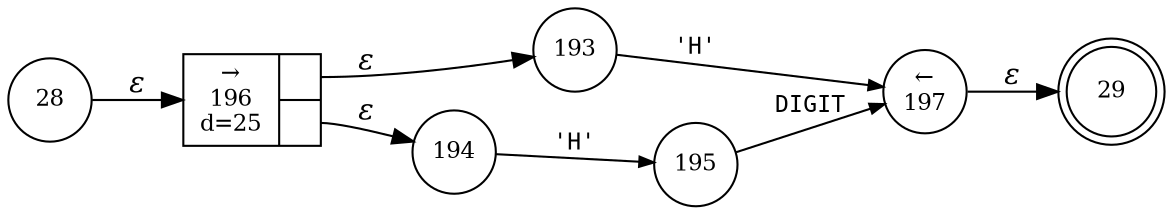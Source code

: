 digraph ATN {
rankdir=LR;
s29[fontsize=11, label="29", shape=doublecircle, fixedsize=true, width=.6];
s193[fontsize=11,label="193", shape=circle, fixedsize=true, width=.55, peripheries=1];
s194[fontsize=11,label="194", shape=circle, fixedsize=true, width=.55, peripheries=1];
s195[fontsize=11,label="195", shape=circle, fixedsize=true, width=.55, peripheries=1];
s196[fontsize=11,label="{&rarr;\n196\nd=25|{<p0>|<p1>}}", shape=record, fixedsize=false, peripheries=1];
s197[fontsize=11,label="&larr;\n197", shape=circle, fixedsize=true, width=.55, peripheries=1];
s28[fontsize=11,label="28", shape=circle, fixedsize=true, width=.55, peripheries=1];
s28 -> s196 [fontname="Times-Italic", label="&epsilon;"];
s196:p0 -> s193 [fontname="Times-Italic", label="&epsilon;"];
s196:p1 -> s194 [fontname="Times-Italic", label="&epsilon;"];
s193 -> s197 [fontsize=11, fontname="Courier", arrowsize=.7, label = "'H'", arrowhead = normal];
s194 -> s195 [fontsize=11, fontname="Courier", arrowsize=.7, label = "'H'", arrowhead = normal];
s197 -> s29 [fontname="Times-Italic", label="&epsilon;"];
s195 -> s197 [fontsize=11, fontname="Courier", arrowsize=.7, label = "DIGIT", arrowhead = normal];
}